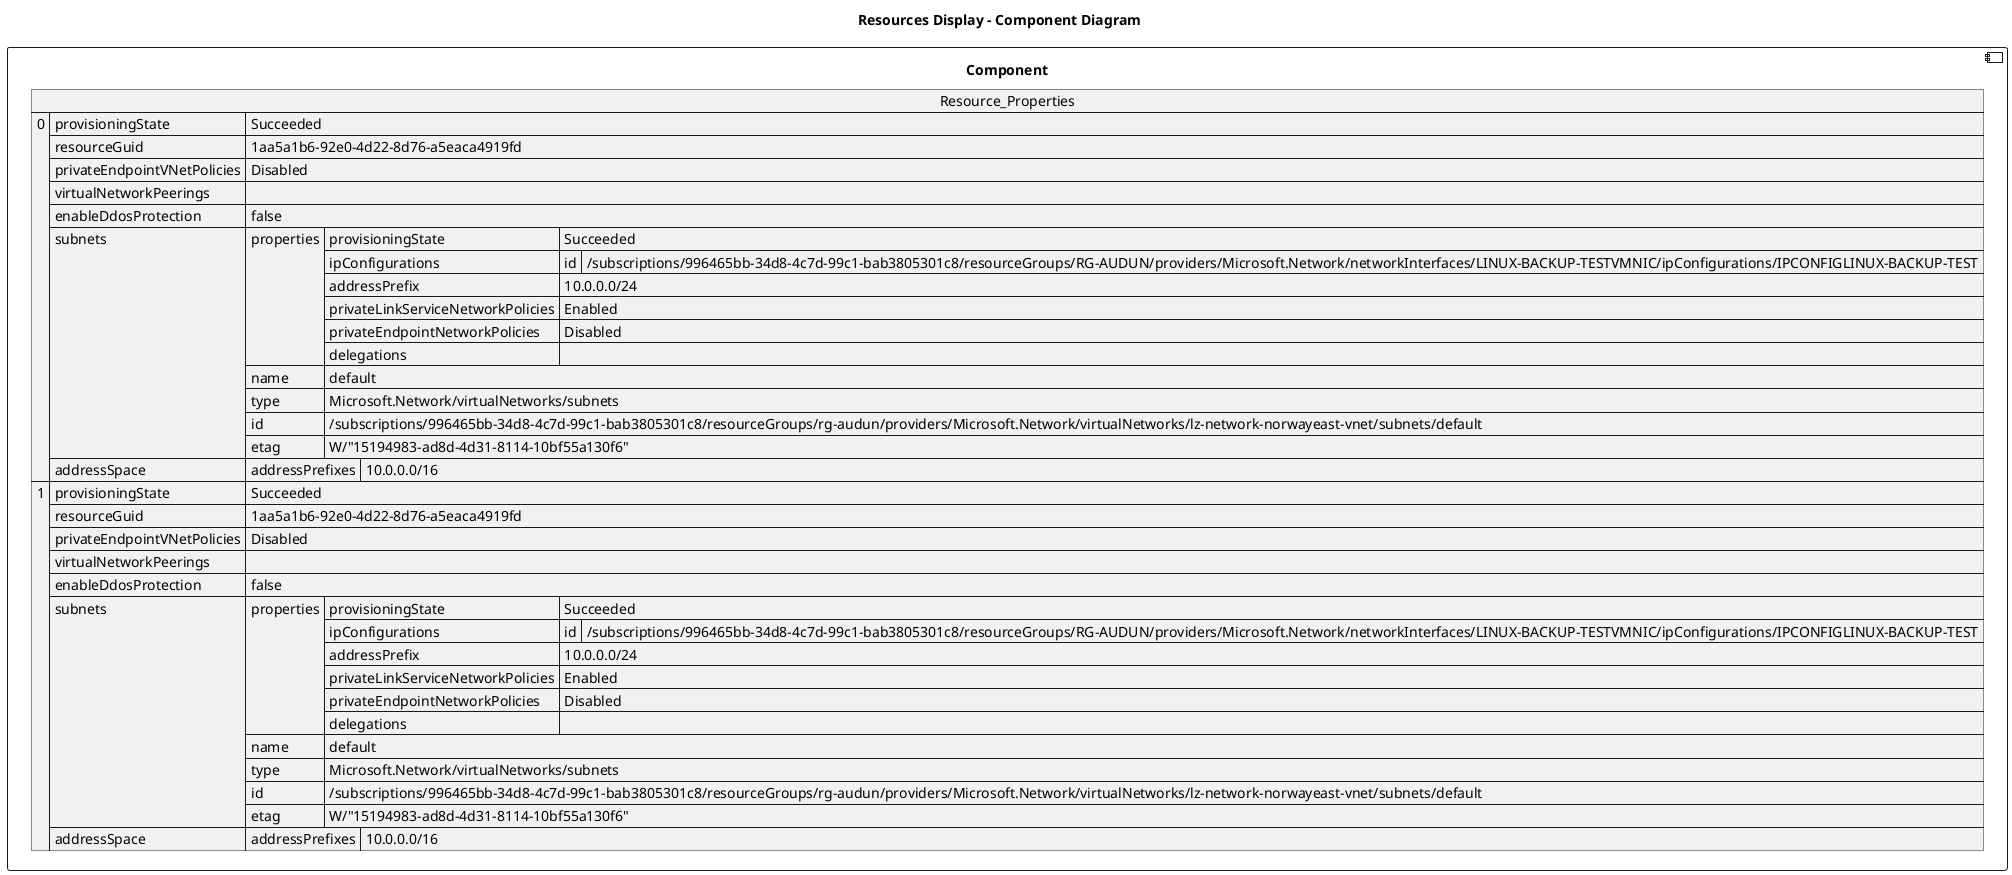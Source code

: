 @startuml

title Resources Display - Component Diagram

component Component {

json  Resource_Properties {
  "0": {
    "provisioningState": "Succeeded",
    "resourceGuid": "1aa5a1b6-92e0-4d22-8d76-a5eaca4919fd",
    "privateEndpointVNetPolicies": "Disabled",
    "virtualNetworkPeerings": [],
    "enableDdosProtection": false,
    "subnets": [
      {
        "properties": {
          "provisioningState": "Succeeded",
          "ipConfigurations": [
            {
              "id": "/subscriptions/996465bb-34d8-4c7d-99c1-bab3805301c8/resourceGroups/RG-AUDUN/providers/Microsoft.Network/networkInterfaces/LINUX-BACKUP-TESTVMNIC/ipConfigurations/IPCONFIGLINUX-BACKUP-TEST"
            }
          ],
          "addressPrefix": "10.0.0.0/24",
          "privateLinkServiceNetworkPolicies": "Enabled",
          "privateEndpointNetworkPolicies": "Disabled",
          "delegations": []
        },
        "name": "default",
        "type": "Microsoft.Network/virtualNetworks/subnets",
        "id": "/subscriptions/996465bb-34d8-4c7d-99c1-bab3805301c8/resourceGroups/rg-audun/providers/Microsoft.Network/virtualNetworks/lz-network-norwayeast-vnet/subnets/default",
        "etag": "W/\"15194983-ad8d-4d31-8114-10bf55a130f6\""
      }
    ],
    "addressSpace": {
      "addressPrefixes": [
        "10.0.0.0/16"
      ]
    }
  },
  "1": {
    "provisioningState": "Succeeded",
    "resourceGuid": "1aa5a1b6-92e0-4d22-8d76-a5eaca4919fd",
    "privateEndpointVNetPolicies": "Disabled",
    "virtualNetworkPeerings": [],
    "enableDdosProtection": false,
    "subnets": [
      {
        "properties": {
          "provisioningState": "Succeeded",
          "ipConfigurations": [
            {
              "id": "/subscriptions/996465bb-34d8-4c7d-99c1-bab3805301c8/resourceGroups/RG-AUDUN/providers/Microsoft.Network/networkInterfaces/LINUX-BACKUP-TESTVMNIC/ipConfigurations/IPCONFIGLINUX-BACKUP-TEST"
            }
          ],
          "addressPrefix": "10.0.0.0/24",
          "privateLinkServiceNetworkPolicies": "Enabled",
          "privateEndpointNetworkPolicies": "Disabled",
          "delegations": []
        },
        "name": "default",
        "type": "Microsoft.Network/virtualNetworks/subnets",
        "id": "/subscriptions/996465bb-34d8-4c7d-99c1-bab3805301c8/resourceGroups/rg-audun/providers/Microsoft.Network/virtualNetworks/lz-network-norwayeast-vnet/subnets/default",
        "etag": "W/\"15194983-ad8d-4d31-8114-10bf55a130f6\""
      }
    ],
    "addressSpace": {
      "addressPrefixes": [
        "10.0.0.0/16"
      ]
    }
  }
}
}
@enduml
